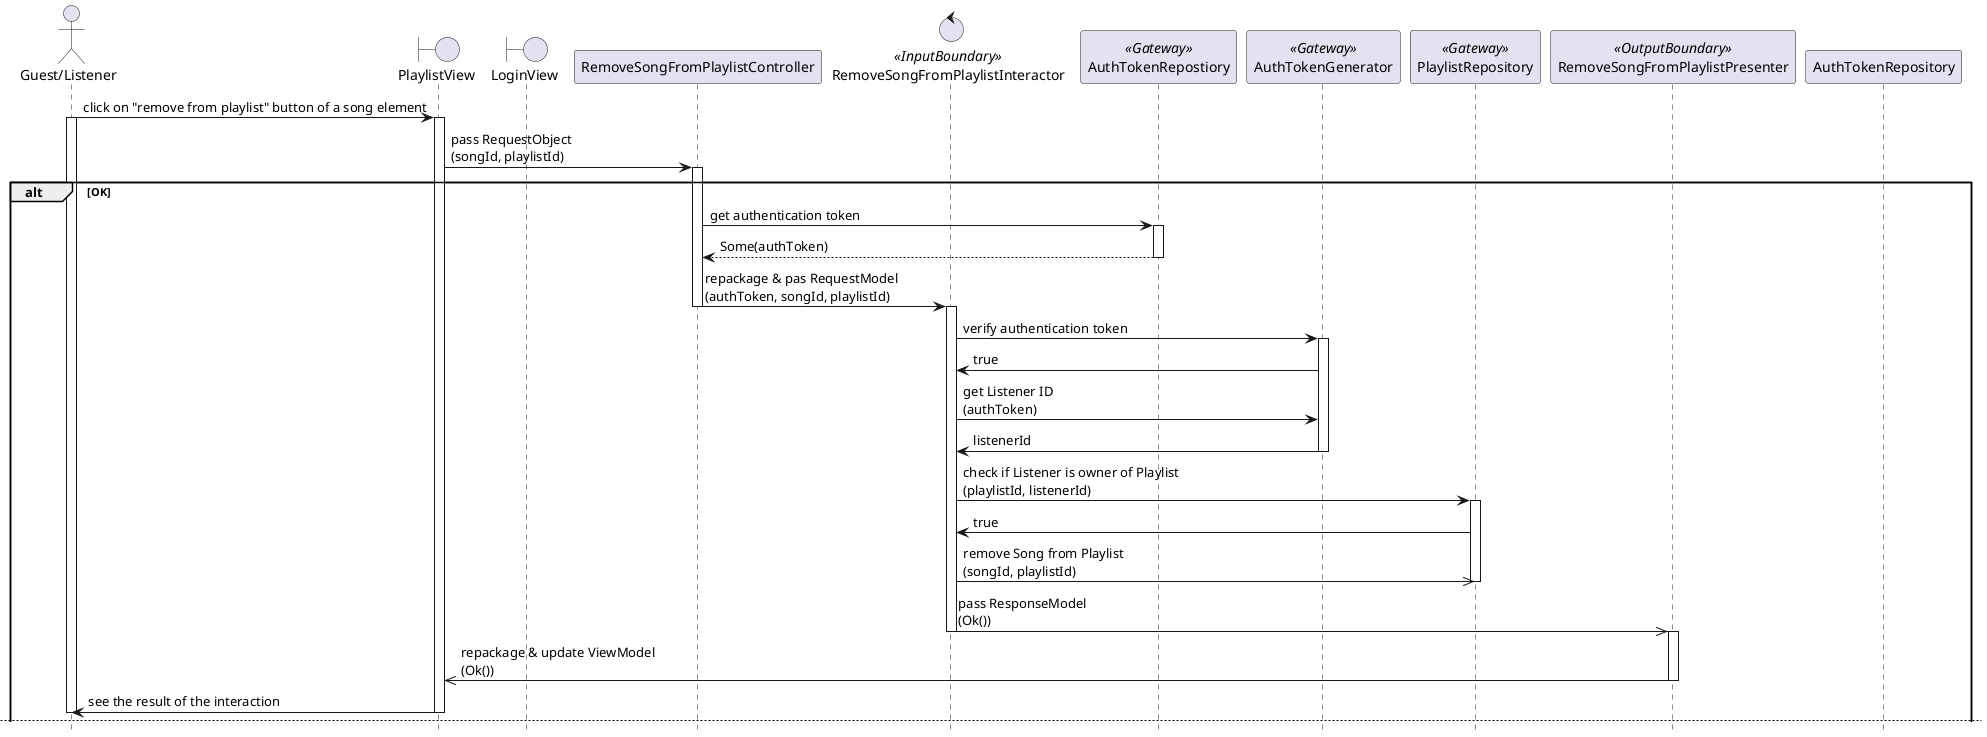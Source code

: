 @startuml

hide footbox
skinparam BackgroundColor transparent

actor "Guest/Listener"
boundary PlaylistView
boundary LoginView
participant RemoveSongFromPlaylistController
control RemoveSongFromPlaylistInteractor <<InputBoundary>>
participant AuthTokenRepostiory <<Gateway>>
participant AuthTokenGenerator <<Gateway>>
participant PlaylistRepository <<Gateway>>
participant RemoveSongFromPlaylistPresenter <<OutputBoundary>>

"Guest/Listener" -> PlaylistView: click on "remove from playlist" button of a song element
activate "Guest/Listener"
activate PlaylistView

PlaylistView -> RemoveSongFromPlaylistController: pass RequestObject\n(songId, playlistId)
activate RemoveSongFromPlaylistController

alt OK
    RemoveSongFromPlaylistController -> AuthTokenRepostiory: get authentication token
    activate AuthTokenRepostiory
    return Some(authToken)
    deactivate AuthTokenRepostiory

    RemoveSongFromPlaylistController -> RemoveSongFromPlaylistInteractor: repackage & pas RequestModel\n(authToken, songId, playlistId)
    deactivate RemoveSongFromPlaylistController
    activate RemoveSongFromPlaylistInteractor

    RemoveSongFromPlaylistInteractor -> AuthTokenGenerator: verify authentication token
    activate AuthTokenGenerator
    RemoveSongFromPlaylistInteractor <- AuthTokenGenerator: true
    RemoveSongFromPlaylistInteractor -> AuthTokenGenerator: get Listener ID\n(authToken)
    RemoveSongFromPlaylistInteractor <- AuthTokenGenerator: listenerId
    deactivate AuthTokenGenerator

    RemoveSongFromPlaylistInteractor -> PlaylistRepository: check if Listener is owner of Playlist\n(playlistId, listenerId)
    activate PlaylistRepository
    RemoveSongFromPlaylistInteractor <- PlaylistRepository: true
    RemoveSongFromPlaylistInteractor ->> PlaylistRepository: remove Song from Playlist\n(songId, playlistId)
    deactivate PlaylistRepository

    RemoveSongFromPlaylistInteractor ->> RemoveSongFromPlaylistPresenter: pass ResponseModel\n(Ok())
    deactivate RemoveSongFromPlaylistInteractor
    activate RemoveSongFromPlaylistPresenter

    RemoveSongFromPlaylistPresenter ->> PlaylistView: repackage & update ViewModel\n(Ok())
    deactivate RemoveSongFromPlaylistPresenter

    PlaylistView -> "Guest/Listener": see the result of the interaction
    deactivate PlaylistView
    deactivate "Guest/Listener"

    newpage

else Error: Authentication token not found
    RemoveSongFromPlaylistController -> AuthTokenRepository: get authentication token
    activate RemoveSongFromPlaylistController
    activate "Guest/Listener"
    activate PlaylistView
    activate AuthTokenRepository
    return None
    deactivate AuthTokenRepository

    RemoveSongFromPlaylistController -> LoginView: redirect
    deactivate PlaylistView
    deactivate RemoveSongFromPlaylistController
    activate LoginView

    LoginView -> "Guest/Listener": see the result of the interaction
    deactivate LoginView
    deactivate "Guest/Listener"
    
else Error: Authentication token invalid
    RemoveSongFromPlaylistController -> AuthTokenRepository: get authentication token
    activate RemoveSongFromPlaylistController
    activate "Guest/Listener"
    activate PlaylistView
    activate AuthTokenRepository
    return Some(authToken)
    deactivate AuthTokenRepository

    RemoveSongFromPlaylistController -> RemoveSongFromPlaylistInteractor: repackage & pass RequestModel\n(authToken, songId)
    deactivate RemoveSongFromPlaylistController
    activate RemoveSongFromPlaylistInteractor

    RemoveSongFromPlaylistInteractor -> AuthTokenGenerator: verify authentication token
    activate AuthTokenGenerator
    return false
    deactivate AuthTokenGenerator

    RemoveSongFromPlaylistInteractor ->> RemoveSongFromPlaylistPresenter: pass ResponseModel\n(Err(AuthTokenInvalid))
    deactivate RemoveSongFromPlaylistInteractor
    activate RemoveSongFromPlaylistPresenter

    RemoveSongFromPlaylistPresenter ->> PlaylistView: repackage & update ViewModel\n(Err(AuthTokenInvalid))
    deactivate RemoveSongFromPlaylistPresenter

    PlaylistView -> LoginView: redirect
    deactivate PlaylistView
    activate LoginView

    LoginView -> "Guest/Listener": see the result of the interaction
    deactivate LoginView
    deactivate "Guest/Listener"
    newpage

else Error: Playlist not found, or Listener is not the owner of Playlist
    RemoveSongFromPlaylistController -> AuthTokenRepository: get authentication token
    activate RemoveSongFromPlaylistController
    activate "Guest/Listener"
    activate PlaylistView
    activate AuthTokenRepository
    return Some(authToken)
    deactivate AuthTokenRepository

    RemoveSongFromPlaylistController -> RemoveSongFromPlaylistInteractor: repackage & pass RequestModel\n(authToken, songId)
    deactivate RemoveSongFromPlaylistController
    activate RemoveSongFromPlaylistInteractor

    RemoveSongFromPlaylistInteractor -> AuthTokenGenerator: verify authentication token
    activate AuthTokenGenerator
    return true
    deactivate AuthTokenGenerator

    RemoveSongFromPlaylistInteractor -> PlaylistRepository: check if Playlist is visible to Listener\n(playlistId, listenerId)
    activate PlaylistRepository
    return false
    deactivate PlaylistRepository

    RemoveSongFromPlaylistInteractor ->> RemoveSongFromPlaylistPresenter: pass ResponseModel\n(Err(PlaylistNotFound))
    deactivate RemoveSongFromPlaylistInteractor
    activate RemoveSongFromPlaylistPresenter

    RemoveSongFromPlaylistPresenter ->> PlaylistView: repackage & update ViewModel\n(Err(PlaylistNotFound))
    deactivate RemoveSongFromPlaylistPresenter

    PlaylistView -> "Guest/Listener": see the result of the interaction
    deactivate PlaylistView
    deactivate "Guest/Listener"
    
end


@enduml
